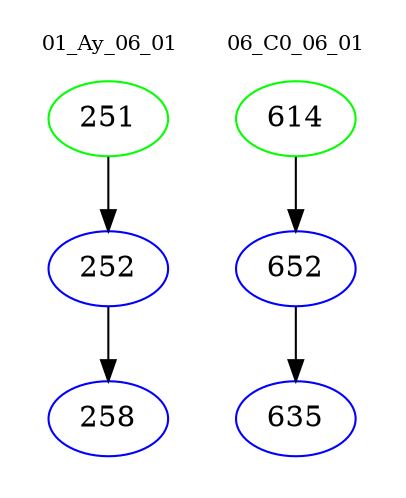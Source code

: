 digraph{
subgraph cluster_0 {
color = white
label = "01_Ay_06_01";
fontsize=10;
T0_251 [label="251", color="green"]
T0_251 -> T0_252 [color="black"]
T0_252 [label="252", color="blue"]
T0_252 -> T0_258 [color="black"]
T0_258 [label="258", color="blue"]
}
subgraph cluster_1 {
color = white
label = "06_C0_06_01";
fontsize=10;
T1_614 [label="614", color="green"]
T1_614 -> T1_652 [color="black"]
T1_652 [label="652", color="blue"]
T1_652 -> T1_635 [color="black"]
T1_635 [label="635", color="blue"]
}
}
